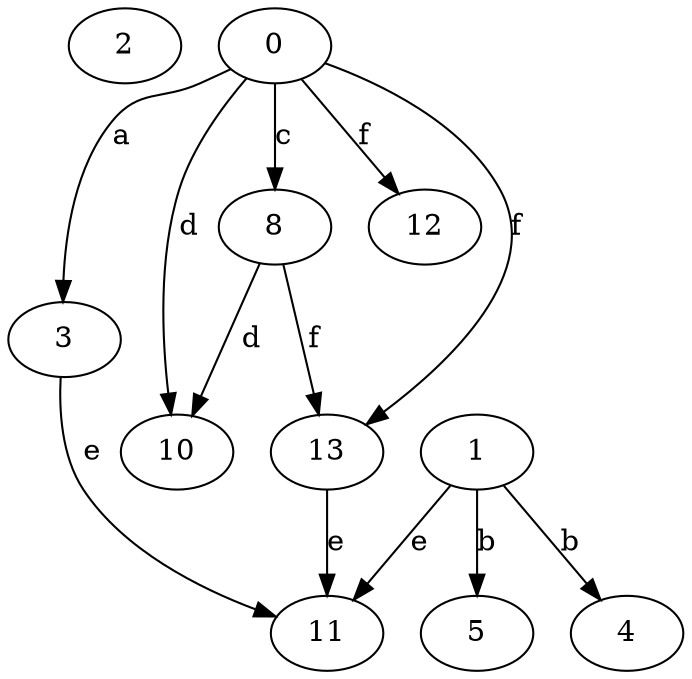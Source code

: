 strict digraph  {
2;
3;
4;
5;
8;
10;
0;
11;
12;
13;
1;
3 -> 11  [label=e];
8 -> 10  [label=d];
8 -> 13  [label=f];
0 -> 3  [label=a];
0 -> 8  [label=c];
0 -> 10  [label=d];
0 -> 12  [label=f];
0 -> 13  [label=f];
13 -> 11  [label=e];
1 -> 4  [label=b];
1 -> 5  [label=b];
1 -> 11  [label=e];
}
